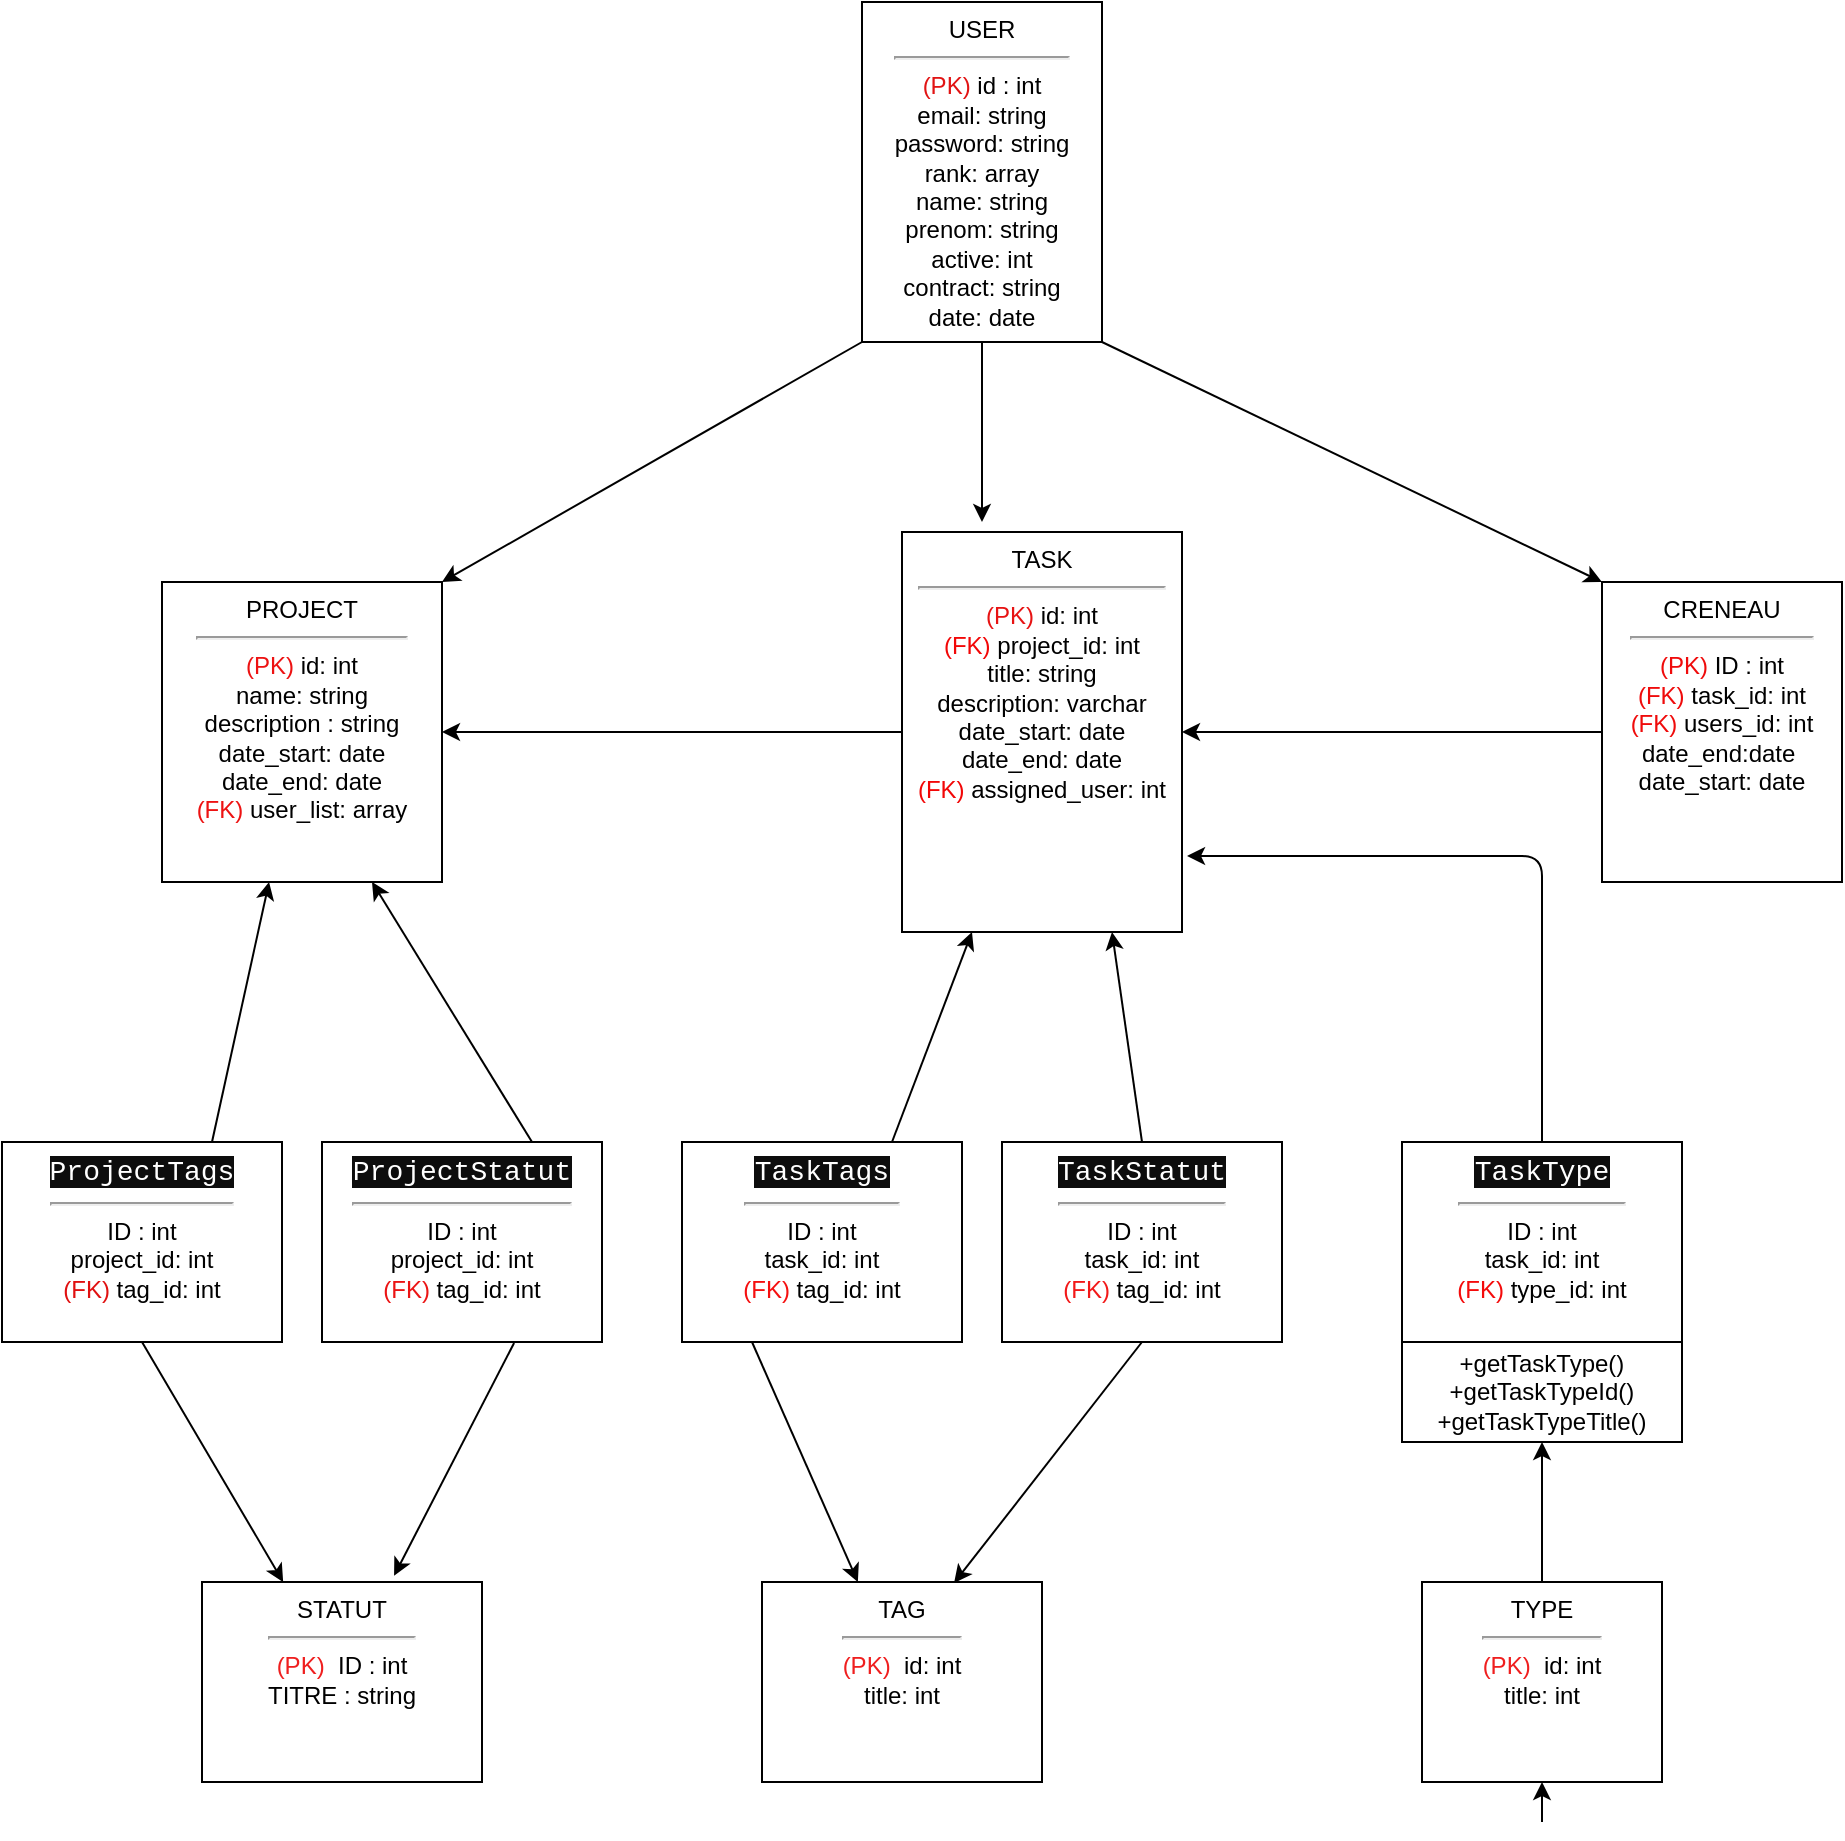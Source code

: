<mxfile>
    <diagram id="UV-O2sAx2KZoK0ahB6fU" name="Page-1">
        <mxGraphModel dx="1354" dy="926" grid="1" gridSize="10" guides="1" tooltips="1" connect="1" arrows="1" fold="1" page="1" pageScale="1" pageWidth="850" pageHeight="1100" math="0" shadow="0">
            <root>
                <mxCell id="0"/>
                <mxCell id="1" parent="0"/>
                <mxCell id="7" value="STATUT&lt;hr&gt;&lt;span style=&quot;color: rgb(239, 31, 31);&quot;&gt;(PK)&amp;nbsp;&amp;nbsp;&lt;/span&gt;ID : int&lt;br&gt;TITRE : string" style="rounded=0;whiteSpace=wrap;html=1;verticalAlign=top;" parent="1" vertex="1">
                    <mxGeometry x="170" y="810" width="140" height="100" as="geometry"/>
                </mxCell>
                <mxCell id="8" value="TAG&lt;hr&gt;&lt;span style=&quot;color: rgb(239, 31, 31);&quot;&gt;(PK)&amp;nbsp;&amp;nbsp;&lt;/span&gt;id: int&lt;br&gt;title: int" style="rounded=0;whiteSpace=wrap;html=1;verticalAlign=top;" parent="1" vertex="1">
                    <mxGeometry x="450" y="810" width="140" height="100" as="geometry"/>
                </mxCell>
                <mxCell id="39" style="edgeStyle=none;html=1;exitX=0.75;exitY=0;exitDx=0;exitDy=0;fontColor=#f40b0b;" edge="1" parent="1" source="16" target="31">
                    <mxGeometry relative="1" as="geometry"/>
                </mxCell>
                <mxCell id="16" value="&lt;span style=&quot;color: rgb(255, 255, 255); font-family: ui-monospace, SFMono-Regular, &amp;quot;SF Mono&amp;quot;, Menlo, Consolas, &amp;quot;Liberation Mono&amp;quot;, monospace; font-size: 14px; text-align: left; background-color: rgb(13, 13, 13);&quot;&gt;ProjectTags&lt;/span&gt;&lt;hr&gt;ID : int&lt;br&gt;project_id: int&lt;br&gt;&lt;font color=&quot;#e01010&quot;&gt;(FK) &lt;/font&gt;tag_id: int" style="rounded=0;whiteSpace=wrap;html=1;verticalAlign=top;" vertex="1" parent="1">
                    <mxGeometry x="70" y="590" width="140" height="100" as="geometry"/>
                </mxCell>
                <mxCell id="40" style="edgeStyle=none;html=1;exitX=0.5;exitY=1;exitDx=0;exitDy=0;fontColor=#f40b0b;" edge="1" parent="1" source="16" target="7">
                    <mxGeometry relative="1" as="geometry">
                        <mxPoint x="175.0" y="740" as="sourcePoint"/>
                    </mxGeometry>
                </mxCell>
                <mxCell id="38" style="edgeStyle=none;html=1;exitX=0.75;exitY=0;exitDx=0;exitDy=0;entryX=0.75;entryY=1;entryDx=0;entryDy=0;fontColor=#f40b0b;" edge="1" parent="1" source="18" target="31">
                    <mxGeometry relative="1" as="geometry"/>
                </mxCell>
                <mxCell id="18" value="&lt;span style=&quot;color: rgb(255, 255, 255); font-family: ui-monospace, SFMono-Regular, &amp;quot;SF Mono&amp;quot;, Menlo, Consolas, &amp;quot;Liberation Mono&amp;quot;, monospace; font-size: 14px; text-align: left; background-color: rgb(13, 13, 13);&quot;&gt;ProjectStatut&lt;/span&gt;&lt;hr&gt;ID : int&lt;br&gt;project_id: int&lt;br&gt;&lt;font color=&quot;#eb1414&quot;&gt;(FK)&lt;/font&gt; tag_id: int" style="rounded=0;whiteSpace=wrap;html=1;verticalAlign=top;" vertex="1" parent="1">
                    <mxGeometry x="230" y="590" width="140" height="100" as="geometry"/>
                </mxCell>
                <mxCell id="41" style="edgeStyle=none;html=1;exitX=0.686;exitY=1.005;exitDx=0;exitDy=0;entryX=0.686;entryY=-0.031;entryDx=0;entryDy=0;entryPerimeter=0;fontColor=#f40b0b;exitPerimeter=0;" edge="1" parent="1" source="18" target="7">
                    <mxGeometry relative="1" as="geometry">
                        <mxPoint x="300.0" y="740" as="sourcePoint"/>
                    </mxGeometry>
                </mxCell>
                <mxCell id="37" style="edgeStyle=none;html=1;exitX=0.75;exitY=0;exitDx=0;exitDy=0;entryX=0.25;entryY=1;entryDx=0;entryDy=0;fontColor=#f40b0b;" edge="1" parent="1" source="20" target="30">
                    <mxGeometry relative="1" as="geometry"/>
                </mxCell>
                <mxCell id="42" style="edgeStyle=none;html=1;exitX=0.25;exitY=1;exitDx=0;exitDy=0;fontColor=#f40b0b;" edge="1" parent="1" source="20" target="8">
                    <mxGeometry relative="1" as="geometry"/>
                </mxCell>
                <mxCell id="20" value="&lt;span style=&quot;color: rgb(255, 255, 255); font-family: ui-monospace, SFMono-Regular, &amp;quot;SF Mono&amp;quot;, Menlo, Consolas, &amp;quot;Liberation Mono&amp;quot;, monospace; font-size: 14px; text-align: left; background-color: rgb(13, 13, 13);&quot;&gt;TaskTags&lt;/span&gt;&lt;hr&gt;ID : int&lt;br&gt;task_id: int&lt;br&gt;&lt;font color=&quot;#f50f0f&quot;&gt;(FK)&lt;/font&gt; tag_id: int" style="rounded=0;whiteSpace=wrap;html=1;verticalAlign=top;" vertex="1" parent="1">
                    <mxGeometry x="410" y="590" width="140" height="100" as="geometry"/>
                </mxCell>
                <mxCell id="36" style="edgeStyle=none;html=1;exitX=0.5;exitY=0;exitDx=0;exitDy=0;entryX=0.75;entryY=1;entryDx=0;entryDy=0;fontColor=#f40b0b;" edge="1" parent="1" source="22" target="30">
                    <mxGeometry relative="1" as="geometry"/>
                </mxCell>
                <mxCell id="43" style="edgeStyle=none;html=1;exitX=0.5;exitY=1;exitDx=0;exitDy=0;entryX=0.686;entryY=0.005;entryDx=0;entryDy=0;entryPerimeter=0;fontColor=#f40b0b;" edge="1" parent="1" source="22" target="8">
                    <mxGeometry relative="1" as="geometry"/>
                </mxCell>
                <mxCell id="22" value="&lt;div style=&quot;&quot;&gt;&lt;font face=&quot;ui-monospace, SFMono-Regular, SF Mono, Menlo, Consolas, Liberation Mono, monospace&quot; color=&quot;#ffffff&quot;&gt;&lt;span style=&quot;font-size: 14px; background-color: rgb(13, 13, 13);&quot;&gt;TaskStatut&lt;/span&gt;&lt;/font&gt;&lt;/div&gt;&lt;hr&gt;&lt;div style=&quot;&quot;&gt;&lt;span style=&quot;background-color: initial;&quot;&gt;ID : int&lt;/span&gt;&lt;/div&gt;task_id: int&lt;br&gt;&lt;font color=&quot;#f21818&quot;&gt;(FK)&lt;/font&gt; tag_id: int" style="rounded=0;whiteSpace=wrap;html=1;verticalAlign=top;align=center;" vertex="1" parent="1">
                    <mxGeometry x="570" y="590" width="140" height="100" as="geometry"/>
                </mxCell>
                <mxCell id="24" style="edgeStyle=none;html=1;exitX=0.5;exitY=0;exitDx=0;exitDy=0;" edge="1" parent="1" source="25" target="29">
                    <mxGeometry relative="1" as="geometry"/>
                </mxCell>
                <mxCell id="25" value="TYPE&lt;hr&gt;&lt;font color=&quot;#ef1f1f&quot;&gt;(PK)&amp;nbsp;&lt;/font&gt; id: int&lt;br&gt;title: int" style="rounded=0;whiteSpace=wrap;html=1;verticalAlign=top;" vertex="1" parent="1">
                    <mxGeometry x="780" y="810" width="120" height="100" as="geometry"/>
                </mxCell>
                <mxCell id="26" style="edgeStyle=none;html=1;exitX=0.5;exitY=0;exitDx=0;exitDy=0;" edge="1" parent="1" target="25">
                    <mxGeometry relative="1" as="geometry">
                        <mxPoint x="840" y="930" as="sourcePoint"/>
                    </mxGeometry>
                </mxCell>
                <mxCell id="34" style="edgeStyle=none;html=1;exitX=0.5;exitY=0;exitDx=0;exitDy=0;entryX=1.018;entryY=0.81;entryDx=0;entryDy=0;entryPerimeter=0;fontColor=#f40b0b;" edge="1" parent="1" source="28" target="30">
                    <mxGeometry relative="1" as="geometry">
                        <Array as="points">
                            <mxPoint x="840" y="447"/>
                        </Array>
                    </mxGeometry>
                </mxCell>
                <mxCell id="28" value="&lt;div style=&quot;&quot;&gt;&lt;font face=&quot;ui-monospace, SFMono-Regular, SF Mono, Menlo, Consolas, Liberation Mono, monospace&quot; color=&quot;#ffffff&quot;&gt;&lt;span style=&quot;font-size: 14px; background-color: rgb(13, 13, 13);&quot;&gt;TaskType&lt;/span&gt;&lt;/font&gt;&lt;/div&gt;&lt;hr&gt;&lt;div style=&quot;&quot;&gt;&lt;span style=&quot;background-color: initial;&quot;&gt;ID : int&lt;/span&gt;&lt;/div&gt;task_id: int&lt;br&gt;&lt;font color=&quot;#f40b0b&quot;&gt;(FK) &lt;/font&gt;type_id: int" style="rounded=0;whiteSpace=wrap;html=1;verticalAlign=top;align=center;" vertex="1" parent="1">
                    <mxGeometry x="770" y="590" width="140" height="100" as="geometry"/>
                </mxCell>
                <mxCell id="29" value="+getTaskType()&lt;br&gt;+getTaskTypeId()&lt;br&gt;+getTaskTypeTitle()" style="rounded=0;whiteSpace=wrap;html=1;" vertex="1" parent="1">
                    <mxGeometry x="770" y="690" width="140" height="50" as="geometry"/>
                </mxCell>
                <mxCell id="44" style="edgeStyle=none;html=1;exitX=0;exitY=0.5;exitDx=0;exitDy=0;entryX=1;entryY=0.5;entryDx=0;entryDy=0;fontColor=#f40b0b;" edge="1" parent="1" source="30" target="31">
                    <mxGeometry relative="1" as="geometry"/>
                </mxCell>
                <mxCell id="30" value="TASK&lt;br&gt;&lt;hr&gt;&lt;span style=&quot;color: rgb(231, 19, 19);&quot;&gt;(PK)&amp;nbsp;&lt;/span&gt;id: int&lt;br&gt;&lt;span style=&quot;color: rgb(242, 7, 7);&quot;&gt;(FK)&amp;nbsp;&lt;/span&gt;project_id: int&lt;br&gt;title: string&lt;span style=&quot;&quot;&gt;&#9;&lt;/span&gt;&lt;br&gt;description: varchar&lt;br&gt;date_start: date&lt;br&gt;date_end: date&lt;br&gt;&lt;span style=&quot;color: rgb(242, 7, 7);&quot;&gt;(FK)&amp;nbsp;&lt;/span&gt;assigned_user: int&lt;br&gt;&lt;font style=&quot;&quot;&gt;&lt;br&gt;&lt;br&gt;&lt;br&gt;&lt;/font&gt;" style="rounded=0;whiteSpace=wrap;html=1;verticalAlign=top;" vertex="1" parent="1">
                    <mxGeometry x="520" y="285" width="140" height="200" as="geometry"/>
                </mxCell>
                <mxCell id="31" value="PROJECT&lt;hr&gt;&lt;font color=&quot;#ed1212&quot;&gt;(PK)&lt;/font&gt;&amp;nbsp;id: int&lt;br&gt;name: string&lt;br&gt;description : string&lt;br&gt;date_start: date&lt;br&gt;date_end: date&lt;br&gt;&lt;font color=&quot;#ed1212&quot;&gt;(FK)&lt;/font&gt;&amp;nbsp;user_list: array" style="rounded=0;whiteSpace=wrap;html=1;verticalAlign=top;" vertex="1" parent="1">
                    <mxGeometry x="150" y="310" width="140" height="150" as="geometry"/>
                </mxCell>
                <mxCell id="35" style="edgeStyle=none;html=1;exitX=0;exitY=0.5;exitDx=0;exitDy=0;entryX=1;entryY=0.5;entryDx=0;entryDy=0;fontColor=#f40b0b;" edge="1" parent="1" source="32" target="30">
                    <mxGeometry relative="1" as="geometry"/>
                </mxCell>
                <mxCell id="32" value="CRENEAU&lt;hr&gt;&lt;span style=&quot;color: rgb(239, 11, 11);&quot;&gt;(PK)&amp;nbsp;&lt;/span&gt;ID : int&lt;br&gt;&lt;span style=&quot;color: rgb(239, 11, 11);&quot;&gt;(FK)&amp;nbsp;&lt;/span&gt;task_id: int&lt;br&gt;&lt;span style=&quot;color: rgb(239, 11, 11);&quot;&gt;(FK)&amp;nbsp;&lt;/span&gt;users_id: int&lt;br&gt;&lt;font style=&quot;&quot;&gt;date_end:date&amp;nbsp;&lt;br&gt;date_start: date&lt;br&gt;&lt;/font&gt;" style="rounded=0;whiteSpace=wrap;html=1;verticalAlign=top;" vertex="1" parent="1">
                    <mxGeometry x="870" y="310" width="120" height="150" as="geometry"/>
                </mxCell>
                <mxCell id="45" style="edgeStyle=none;html=1;exitX=0.5;exitY=1;exitDx=0;exitDy=0;fontColor=#f40b0b;" edge="1" parent="1" source="33">
                    <mxGeometry relative="1" as="geometry">
                        <mxPoint x="560" y="280" as="targetPoint"/>
                    </mxGeometry>
                </mxCell>
                <mxCell id="46" style="edgeStyle=none;html=1;exitX=0;exitY=1;exitDx=0;exitDy=0;entryX=1;entryY=0;entryDx=0;entryDy=0;fontColor=#f40b0b;" edge="1" parent="1" source="33" target="31">
                    <mxGeometry relative="1" as="geometry"/>
                </mxCell>
                <mxCell id="47" style="edgeStyle=none;html=1;exitX=1;exitY=1;exitDx=0;exitDy=0;fontColor=#f40b0b;" edge="1" parent="1" source="33">
                    <mxGeometry relative="1" as="geometry">
                        <mxPoint x="870" y="310" as="targetPoint"/>
                    </mxGeometry>
                </mxCell>
                <mxCell id="33" value="USER&lt;hr&gt;&lt;font color=&quot;#e11414&quot;&gt;(PK)&lt;/font&gt;&amp;nbsp;id&amp;nbsp;: int&lt;br&gt;email: string&lt;br&gt;password: string&lt;br&gt;rank: array&lt;br&gt;name: string&lt;br&gt;prenom: string&lt;br&gt;active: int&lt;br&gt;contract: string&lt;br&gt;date: date" style="rounded=0;whiteSpace=wrap;html=1;verticalAlign=top;" vertex="1" parent="1">
                    <mxGeometry x="500" y="20" width="120" height="170" as="geometry"/>
                </mxCell>
            </root>
        </mxGraphModel>
    </diagram>
</mxfile>